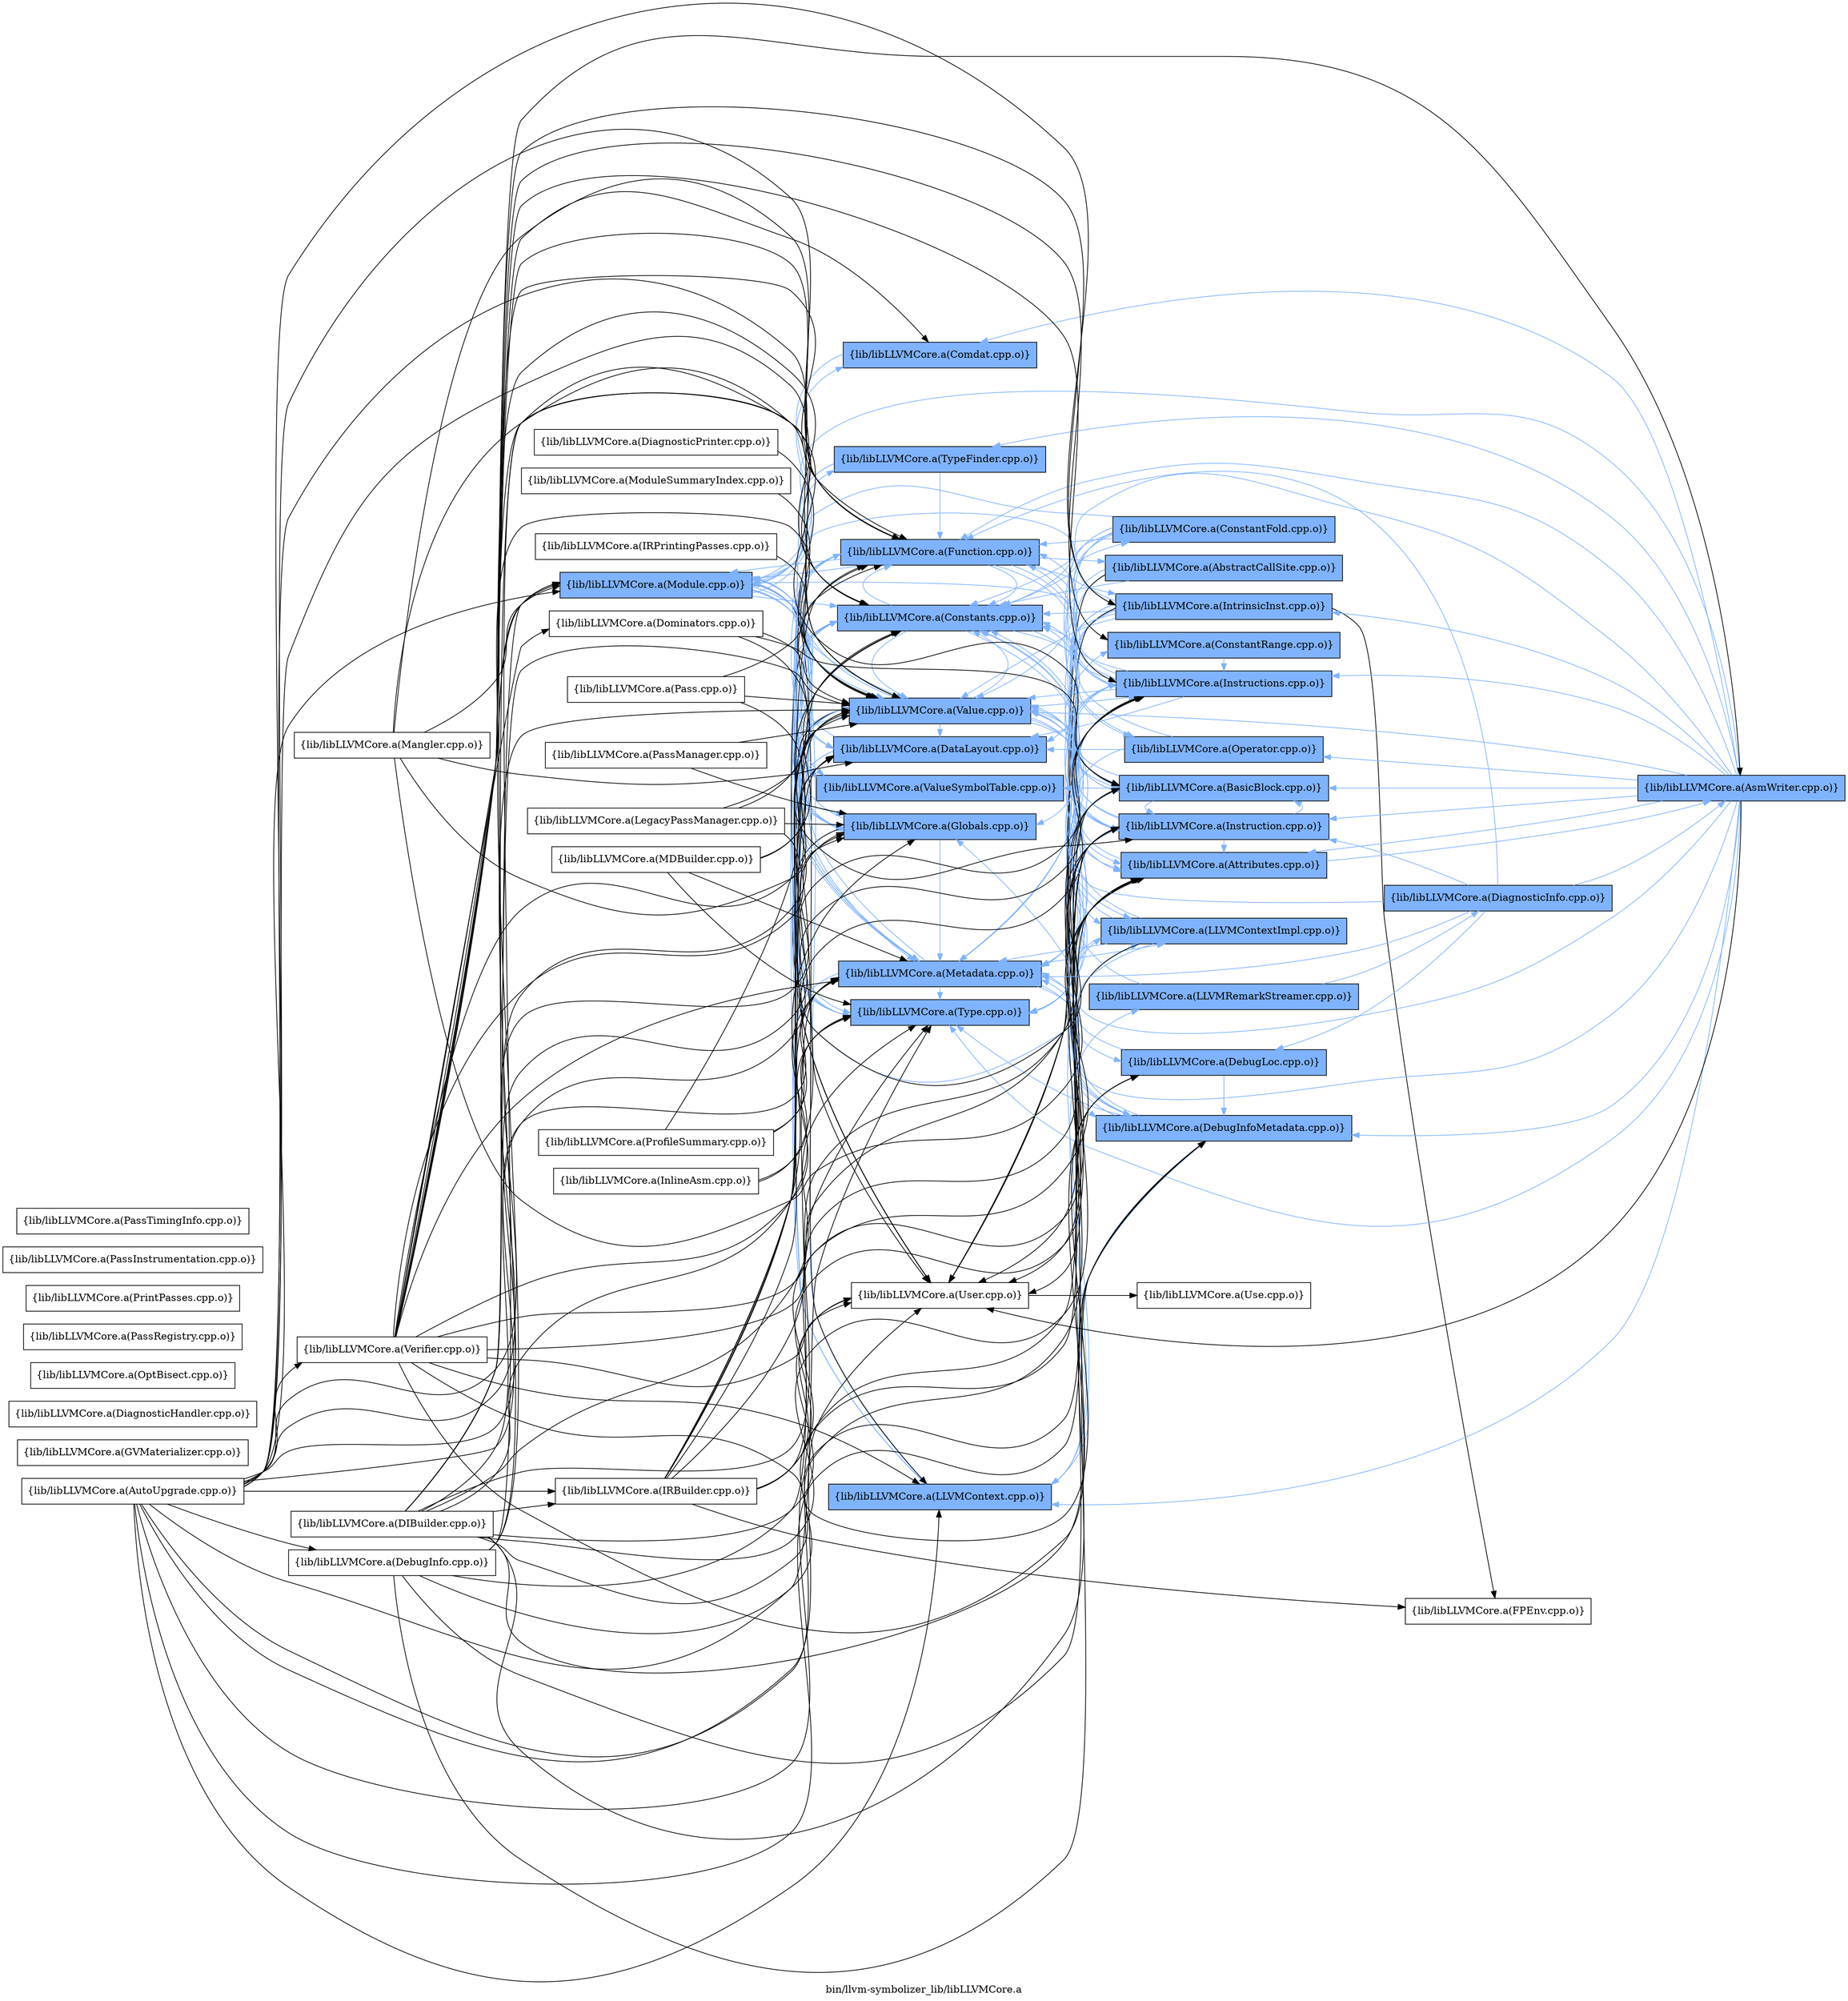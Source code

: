 digraph "bin/llvm-symbolizer_lib/libLLVMCore.a" {
	label="bin/llvm-symbolizer_lib/libLLVMCore.a";
	rankdir=LR;
	{ rank=same; Node0x55755f115a98;  }
	{ rank=same; Node0x55755f116588; Node0x55755f1157c8; Node0x55755f11aae8; Node0x55755f11bcb8; Node0x55755f11c9d8; Node0x55755f11d798; Node0x55755f1161c8; Node0x55755f119558; Node0x55755f118838; Node0x55755f118018; Node0x55755f117348; Node0x55755f11dba8;  }
	{ rank=same; Node0x55755f114a58; Node0x55755f117b68; Node0x55755f117e38; Node0x55755f1172f8; Node0x55755f11c398; Node0x55755f118e28; Node0x55755f1156d8; Node0x55755f116df8; Node0x55755f11cf78; Node0x55755f115728; Node0x55755f11c488; Node0x55755f114b98; Node0x55755f1158b8; Node0x55755f1187e8;  }

	Node0x55755f115a98 [shape=record,shape=box,group=1,style=filled,fillcolor="0.600000 0.5 1",label="{lib/libLLVMCore.a(Module.cpp.o)}"];
	Node0x55755f115a98 -> Node0x55755f116588[color="0.600000 0.5 1"];
	Node0x55755f115a98 -> Node0x55755f1157c8[color="0.600000 0.5 1"];
	Node0x55755f115a98 -> Node0x55755f11aae8[color="0.600000 0.5 1"];
	Node0x55755f115a98 -> Node0x55755f11bcb8[color="0.600000 0.5 1"];
	Node0x55755f115a98 -> Node0x55755f11c9d8[color="0.600000 0.5 1"];
	Node0x55755f115a98 -> Node0x55755f11d798[color="0.600000 0.5 1"];
	Node0x55755f115a98 -> Node0x55755f1161c8[color="0.600000 0.5 1"];
	Node0x55755f115a98 -> Node0x55755f119558[color="0.600000 0.5 1"];
	Node0x55755f115a98 -> Node0x55755f118838[color="0.600000 0.5 1"];
	Node0x55755f115a98 -> Node0x55755f118018;
	Node0x55755f115a98 -> Node0x55755f117348[color="0.600000 0.5 1"];
	Node0x55755f115a98 -> Node0x55755f11dba8[color="0.600000 0.5 1"];
	Node0x55755f1157c8 [shape=record,shape=box,group=1,style=filled,fillcolor="0.600000 0.5 1",label="{lib/libLLVMCore.a(Globals.cpp.o)}"];
	Node0x55755f1157c8 -> Node0x55755f116588[color="0.600000 0.5 1"];
	Node0x55755f1157c8 -> Node0x55755f11c9d8[color="0.600000 0.5 1"];
	Node0x55755f1157c8 -> Node0x55755f1161c8[color="0.600000 0.5 1"];
	Node0x55755f1157c8 -> Node0x55755f115a98[color="0.600000 0.5 1"];
	Node0x55755f1157c8 -> Node0x55755f119558[color="0.600000 0.5 1"];
	Node0x55755f1157c8 -> Node0x55755f118018;
	Node0x55755f1157c8 -> Node0x55755f117348[color="0.600000 0.5 1"];
	Node0x55755f116998 [shape=record,shape=box,group=0,label="{lib/libLLVMCore.a(Mangler.cpp.o)}"];
	Node0x55755f116998 -> Node0x55755f116588;
	Node0x55755f116998 -> Node0x55755f1157c8;
	Node0x55755f116998 -> Node0x55755f1172f8;
	Node0x55755f116998 -> Node0x55755f11d798;
	Node0x55755f116998 -> Node0x55755f115a98;
	Node0x55755f116998 -> Node0x55755f117348;
	Node0x55755f117348 [shape=record,shape=box,group=1,style=filled,fillcolor="0.600000 0.5 1",label="{lib/libLLVMCore.a(Value.cpp.o)}"];
	Node0x55755f117348 -> Node0x55755f116588[color="0.600000 0.5 1"];
	Node0x55755f117348 -> Node0x55755f1157c8[color="0.600000 0.5 1"];
	Node0x55755f117348 -> Node0x55755f116df8[color="0.600000 0.5 1"];
	Node0x55755f117348 -> Node0x55755f117b68[color="0.600000 0.5 1"];
	Node0x55755f117348 -> Node0x55755f11aae8[color="0.600000 0.5 1"];
	Node0x55755f117348 -> Node0x55755f1172f8[color="0.600000 0.5 1"];
	Node0x55755f117348 -> Node0x55755f11c398[color="0.600000 0.5 1"];
	Node0x55755f117348 -> Node0x55755f11c9d8[color="0.600000 0.5 1"];
	Node0x55755f117348 -> Node0x55755f11d798[color="0.600000 0.5 1"];
	Node0x55755f117348 -> Node0x55755f118e28[color="0.600000 0.5 1"];
	Node0x55755f117348 -> Node0x55755f1161c8[color="0.600000 0.5 1"];
	Node0x55755f117348 -> Node0x55755f119558[color="0.600000 0.5 1"];
	Node0x55755f117348 -> Node0x55755f118018;
	Node0x55755f117348 -> Node0x55755f11dba8[color="0.600000 0.5 1"];
	Node0x55755f11bcb8 [shape=record,shape=box,group=1,style=filled,fillcolor="0.600000 0.5 1",label="{lib/libLLVMCore.a(Comdat.cpp.o)}"];
	Node0x55755f11bcb8 -> Node0x55755f115a98[color="0.600000 0.5 1"];
	Node0x55755f11d798 [shape=record,shape=box,group=1,style=filled,fillcolor="0.600000 0.5 1",label="{lib/libLLVMCore.a(DataLayout.cpp.o)}"];
	Node0x55755f11d798 -> Node0x55755f1157c8[color="0.600000 0.5 1"];
	Node0x55755f11d798 -> Node0x55755f115a98[color="0.600000 0.5 1"];
	Node0x55755f11d798 -> Node0x55755f119558[color="0.600000 0.5 1"];
	Node0x55755f1161c8 [shape=record,shape=box,group=1,style=filled,fillcolor="0.600000 0.5 1",label="{lib/libLLVMCore.a(Metadata.cpp.o)}"];
	Node0x55755f1161c8 -> Node0x55755f11aae8[color="0.600000 0.5 1"];
	Node0x55755f1161c8 -> Node0x55755f11c488[color="0.600000 0.5 1"];
	Node0x55755f1161c8 -> Node0x55755f11c9d8[color="0.600000 0.5 1"];
	Node0x55755f1161c8 -> Node0x55755f114b98[color="0.600000 0.5 1"];
	Node0x55755f1161c8 -> Node0x55755f1158b8[color="0.600000 0.5 1"];
	Node0x55755f1161c8 -> Node0x55755f118e28[color="0.600000 0.5 1"];
	Node0x55755f1161c8 -> Node0x55755f115a98[color="0.600000 0.5 1"];
	Node0x55755f1161c8 -> Node0x55755f119558[color="0.600000 0.5 1"];
	Node0x55755f1161c8 -> Node0x55755f117348[color="0.600000 0.5 1"];
	Node0x55755f116588 [shape=record,shape=box,group=1,style=filled,fillcolor="0.600000 0.5 1",label="{lib/libLLVMCore.a(Function.cpp.o)}"];
	Node0x55755f116588 -> Node0x55755f114a58[color="0.600000 0.5 1"];
	Node0x55755f116588 -> Node0x55755f117b68[color="0.600000 0.5 1"];
	Node0x55755f116588 -> Node0x55755f117e38[color="0.600000 0.5 1"];
	Node0x55755f116588 -> Node0x55755f11aae8[color="0.600000 0.5 1"];
	Node0x55755f116588 -> Node0x55755f1172f8[color="0.600000 0.5 1"];
	Node0x55755f116588 -> Node0x55755f11c398[color="0.600000 0.5 1"];
	Node0x55755f116588 -> Node0x55755f11c9d8[color="0.600000 0.5 1"];
	Node0x55755f116588 -> Node0x55755f11d798[color="0.600000 0.5 1"];
	Node0x55755f116588 -> Node0x55755f1161c8[color="0.600000 0.5 1"];
	Node0x55755f116588 -> Node0x55755f115a98[color="0.600000 0.5 1"];
	Node0x55755f116588 -> Node0x55755f119558[color="0.600000 0.5 1"];
	Node0x55755f116588 -> Node0x55755f118018;
	Node0x55755f116588 -> Node0x55755f117348[color="0.600000 0.5 1"];
	Node0x55755f116588 -> Node0x55755f11dba8[color="0.600000 0.5 1"];
	Node0x55755f114b48 [shape=record,shape=box,group=0,label="{lib/libLLVMCore.a(GVMaterializer.cpp.o)}"];
	Node0x55755f119738 [shape=record,shape=box,group=0,label="{lib/libLLVMCore.a(InlineAsm.cpp.o)}"];
	Node0x55755f119738 -> Node0x55755f119558;
	Node0x55755f119738 -> Node0x55755f117348;
	Node0x55755f116df8 [shape=record,shape=box,group=1,style=filled,fillcolor="0.600000 0.5 1",label="{lib/libLLVMCore.a(Instruction.cpp.o)}"];
	Node0x55755f116df8 -> Node0x55755f117b68[color="0.600000 0.5 1"];
	Node0x55755f116df8 -> Node0x55755f1172f8[color="0.600000 0.5 1"];
	Node0x55755f116df8 -> Node0x55755f11c398[color="0.600000 0.5 1"];
	Node0x55755f116df8 -> Node0x55755f11c9d8[color="0.600000 0.5 1"];
	Node0x55755f116df8 -> Node0x55755f1161c8[color="0.600000 0.5 1"];
	Node0x55755f116df8 -> Node0x55755f118018;
	Node0x55755f116df8 -> Node0x55755f117348[color="0.600000 0.5 1"];
	Node0x55755f117b68 [shape=record,shape=box,group=1,style=filled,fillcolor="0.600000 0.5 1",label="{lib/libLLVMCore.a(Instructions.cpp.o)}"];
	Node0x55755f117b68 -> Node0x55755f116588[color="0.600000 0.5 1"];
	Node0x55755f117b68 -> Node0x55755f116df8[color="0.600000 0.5 1"];
	Node0x55755f117b68 -> Node0x55755f1172f8[color="0.600000 0.5 1"];
	Node0x55755f117b68 -> Node0x55755f11c398[color="0.600000 0.5 1"];
	Node0x55755f117b68 -> Node0x55755f11c9d8[color="0.600000 0.5 1"];
	Node0x55755f117b68 -> Node0x55755f11d798[color="0.600000 0.5 1"];
	Node0x55755f117b68 -> Node0x55755f118e28[color="0.600000 0.5 1"];
	Node0x55755f117b68 -> Node0x55755f1161c8[color="0.600000 0.5 1"];
	Node0x55755f117b68 -> Node0x55755f115a98[color="0.600000 0.5 1"];
	Node0x55755f117b68 -> Node0x55755f119558[color="0.600000 0.5 1"];
	Node0x55755f117b68 -> Node0x55755f118018;
	Node0x55755f117b68 -> Node0x55755f117348[color="0.600000 0.5 1"];
	Node0x55755f11aae8 [shape=record,shape=box,group=1,style=filled,fillcolor="0.600000 0.5 1",label="{lib/libLLVMCore.a(LLVMContext.cpp.o)}"];
	Node0x55755f11aae8 -> Node0x55755f118e28[color="0.600000 0.5 1"];
	Node0x55755f11aae8 -> Node0x55755f1156d8[color="0.600000 0.5 1"];
	Node0x55755f1172f8 [shape=record,shape=box,group=1,style=filled,fillcolor="0.600000 0.5 1",label="{lib/libLLVMCore.a(Attributes.cpp.o)}"];
	Node0x55755f1172f8 -> Node0x55755f116588[color="0.600000 0.5 1"];
	Node0x55755f1172f8 -> Node0x55755f118068[color="0.600000 0.5 1"];
	Node0x55755f116038 [shape=record,shape=box,group=0,label="{lib/libLLVMCore.a(AutoUpgrade.cpp.o)}"];
	Node0x55755f116038 -> Node0x55755f116588;
	Node0x55755f116038 -> Node0x55755f1157c8;
	Node0x55755f116038 -> Node0x55755f1183d8;
	Node0x55755f116038 -> Node0x55755f116df8;
	Node0x55755f116038 -> Node0x55755f117b68;
	Node0x55755f116038 -> Node0x55755f117e38;
	Node0x55755f116038 -> Node0x55755f11aae8;
	Node0x55755f116038 -> Node0x55755f1172f8;
	Node0x55755f116038 -> Node0x55755f11c398;
	Node0x55755f116038 -> Node0x55755f11c9d8;
	Node0x55755f116038 -> Node0x55755f11d798;
	Node0x55755f116038 -> Node0x55755f11dfb8;
	Node0x55755f116038 -> Node0x55755f1161c8;
	Node0x55755f116038 -> Node0x55755f115a98;
	Node0x55755f116038 -> Node0x55755f119558;
	Node0x55755f116038 -> Node0x55755f118018;
	Node0x55755f116038 -> Node0x55755f117348;
	Node0x55755f116038 -> Node0x55755f11de78;
	Node0x55755f11c398 [shape=record,shape=box,group=1,style=filled,fillcolor="0.600000 0.5 1",label="{lib/libLLVMCore.a(BasicBlock.cpp.o)}"];
	Node0x55755f11c398 -> Node0x55755f116df8[color="0.600000 0.5 1"];
	Node0x55755f11c398 -> Node0x55755f11c9d8[color="0.600000 0.5 1"];
	Node0x55755f11c398 -> Node0x55755f1161c8[color="0.600000 0.5 1"];
	Node0x55755f11c398 -> Node0x55755f119558[color="0.600000 0.5 1"];
	Node0x55755f11c398 -> Node0x55755f118018;
	Node0x55755f11c398 -> Node0x55755f117348[color="0.600000 0.5 1"];
	Node0x55755f11c398 -> Node0x55755f11dba8[color="0.600000 0.5 1"];
	Node0x55755f11c488 [shape=record,shape=box,group=1,style=filled,fillcolor="0.600000 0.5 1",label="{lib/libLLVMCore.a(ConstantRange.cpp.o)}"];
	Node0x55755f11c488 -> Node0x55755f117b68[color="0.600000 0.5 1"];
	Node0x55755f11c9d8 [shape=record,shape=box,group=1,style=filled,fillcolor="0.600000 0.5 1",label="{lib/libLLVMCore.a(Constants.cpp.o)}"];
	Node0x55755f11c9d8 -> Node0x55755f116588[color="0.600000 0.5 1"];
	Node0x55755f11c9d8 -> Node0x55755f1157c8[color="0.600000 0.5 1"];
	Node0x55755f11c9d8 -> Node0x55755f116df8[color="0.600000 0.5 1"];
	Node0x55755f11c9d8 -> Node0x55755f117b68[color="0.600000 0.5 1"];
	Node0x55755f11c9d8 -> Node0x55755f11cf78[color="0.600000 0.5 1"];
	Node0x55755f11c9d8 -> Node0x55755f115728[color="0.600000 0.5 1"];
	Node0x55755f11c9d8 -> Node0x55755f119558[color="0.600000 0.5 1"];
	Node0x55755f11c9d8 -> Node0x55755f118018;
	Node0x55755f11c9d8 -> Node0x55755f117348[color="0.600000 0.5 1"];
	Node0x55755f11dfb8 [shape=record,shape=box,group=0,label="{lib/libLLVMCore.a(DebugInfo.cpp.o)}"];
	Node0x55755f11dfb8 -> Node0x55755f116588;
	Node0x55755f11dfb8 -> Node0x55755f116df8;
	Node0x55755f11dfb8 -> Node0x55755f114b98;
	Node0x55755f11dfb8 -> Node0x55755f1158b8;
	Node0x55755f11dfb8 -> Node0x55755f1161c8;
	Node0x55755f11dfb8 -> Node0x55755f115a98;
	Node0x55755f11dfb8 -> Node0x55755f117348;
	Node0x55755f114b98 [shape=record,shape=box,group=1,style=filled,fillcolor="0.600000 0.5 1",label="{lib/libLLVMCore.a(DebugInfoMetadata.cpp.o)}"];
	Node0x55755f114b98 -> Node0x55755f11aae8[color="0.600000 0.5 1"];
	Node0x55755f114b98 -> Node0x55755f11c9d8[color="0.600000 0.5 1"];
	Node0x55755f114b98 -> Node0x55755f118e28[color="0.600000 0.5 1"];
	Node0x55755f114b98 -> Node0x55755f1161c8[color="0.600000 0.5 1"];
	Node0x55755f114b98 -> Node0x55755f119558[color="0.600000 0.5 1"];
	Node0x55755f1158b8 [shape=record,shape=box,group=1,style=filled,fillcolor="0.600000 0.5 1",label="{lib/libLLVMCore.a(DebugLoc.cpp.o)}"];
	Node0x55755f1158b8 -> Node0x55755f114b98[color="0.600000 0.5 1"];
	Node0x55755f1158b8 -> Node0x55755f1161c8[color="0.600000 0.5 1"];
	Node0x55755f119558 [shape=record,shape=box,group=1,style=filled,fillcolor="0.600000 0.5 1",label="{lib/libLLVMCore.a(Type.cpp.o)}"];
	Node0x55755f119558 -> Node0x55755f11c9d8[color="0.600000 0.5 1"];
	Node0x55755f118018 [shape=record,shape=box,group=0,label="{lib/libLLVMCore.a(User.cpp.o)}"];
	Node0x55755f118018 -> Node0x55755f1187e8;
	Node0x55755f11de78 [shape=record,shape=box,group=0,label="{lib/libLLVMCore.a(Verifier.cpp.o)}"];
	Node0x55755f11de78 -> Node0x55755f116588;
	Node0x55755f11de78 -> Node0x55755f1157c8;
	Node0x55755f11de78 -> Node0x55755f116df8;
	Node0x55755f11de78 -> Node0x55755f117b68;
	Node0x55755f11de78 -> Node0x55755f117e38;
	Node0x55755f11de78 -> Node0x55755f11aae8;
	Node0x55755f11de78 -> Node0x55755f1172f8;
	Node0x55755f11de78 -> Node0x55755f118068;
	Node0x55755f11de78 -> Node0x55755f11c398;
	Node0x55755f11de78 -> Node0x55755f11bcb8;
	Node0x55755f11de78 -> Node0x55755f11c488;
	Node0x55755f11de78 -> Node0x55755f11c9d8;
	Node0x55755f11de78 -> Node0x55755f11d798;
	Node0x55755f11de78 -> Node0x55755f114b98;
	Node0x55755f11de78 -> Node0x55755f1158b8;
	Node0x55755f11de78 -> Node0x55755f1161c8;
	Node0x55755f11de78 -> Node0x55755f115a98;
	Node0x55755f11de78 -> Node0x55755f119558;
	Node0x55755f11de78 -> Node0x55755f118018;
	Node0x55755f11de78 -> Node0x55755f117348;
	Node0x55755f11de78 -> Node0x55755f11ab38;
	Node0x55755f117e38 [shape=record,shape=box,group=1,style=filled,fillcolor="0.600000 0.5 1",label="{lib/libLLVMCore.a(IntrinsicInst.cpp.o)}"];
	Node0x55755f117e38 -> Node0x55755f119058;
	Node0x55755f117e38 -> Node0x55755f116df8[color="0.600000 0.5 1"];
	Node0x55755f117e38 -> Node0x55755f117b68[color="0.600000 0.5 1"];
	Node0x55755f117e38 -> Node0x55755f11c398[color="0.600000 0.5 1"];
	Node0x55755f117e38 -> Node0x55755f11c9d8[color="0.600000 0.5 1"];
	Node0x55755f117e38 -> Node0x55755f11d798[color="0.600000 0.5 1"];
	Node0x55755f117e38 -> Node0x55755f114b98[color="0.600000 0.5 1"];
	Node0x55755f117e38 -> Node0x55755f1161c8[color="0.600000 0.5 1"];
	Node0x55755f117e38 -> Node0x55755f115a98[color="0.600000 0.5 1"];
	Node0x55755f117e38 -> Node0x55755f119558[color="0.600000 0.5 1"];
	Node0x55755f117e38 -> Node0x55755f118018;
	Node0x55755f117e38 -> Node0x55755f117348[color="0.600000 0.5 1"];
	Node0x55755f118068 [shape=record,shape=box,group=1,style=filled,fillcolor="0.600000 0.5 1",label="{lib/libLLVMCore.a(AsmWriter.cpp.o)}"];
	Node0x55755f118068 -> Node0x55755f116588[color="0.600000 0.5 1"];
	Node0x55755f118068 -> Node0x55755f1157c8[color="0.600000 0.5 1"];
	Node0x55755f118068 -> Node0x55755f116df8[color="0.600000 0.5 1"];
	Node0x55755f118068 -> Node0x55755f117b68[color="0.600000 0.5 1"];
	Node0x55755f118068 -> Node0x55755f117e38[color="0.600000 0.5 1"];
	Node0x55755f118068 -> Node0x55755f11aae8[color="0.600000 0.5 1"];
	Node0x55755f118068 -> Node0x55755f1172f8[color="0.600000 0.5 1"];
	Node0x55755f118068 -> Node0x55755f11c398[color="0.600000 0.5 1"];
	Node0x55755f118068 -> Node0x55755f11bcb8[color="0.600000 0.5 1"];
	Node0x55755f118068 -> Node0x55755f11c9d8[color="0.600000 0.5 1"];
	Node0x55755f118068 -> Node0x55755f114b98[color="0.600000 0.5 1"];
	Node0x55755f118068 -> Node0x55755f1161c8[color="0.600000 0.5 1"];
	Node0x55755f118068 -> Node0x55755f115a98[color="0.600000 0.5 1"];
	Node0x55755f118068 -> Node0x55755f115728[color="0.600000 0.5 1"];
	Node0x55755f118068 -> Node0x55755f119558[color="0.600000 0.5 1"];
	Node0x55755f118068 -> Node0x55755f118838[color="0.600000 0.5 1"];
	Node0x55755f118068 -> Node0x55755f118018;
	Node0x55755f118068 -> Node0x55755f117348[color="0.600000 0.5 1"];
	Node0x55755f115728 [shape=record,shape=box,group=1,style=filled,fillcolor="0.600000 0.5 1",label="{lib/libLLVMCore.a(Operator.cpp.o)}"];
	Node0x55755f115728 -> Node0x55755f11c9d8[color="0.600000 0.5 1"];
	Node0x55755f115728 -> Node0x55755f11d798[color="0.600000 0.5 1"];
	Node0x55755f115728 -> Node0x55755f119558[color="0.600000 0.5 1"];
	Node0x55755f118838 [shape=record,shape=box,group=1,style=filled,fillcolor="0.600000 0.5 1",label="{lib/libLLVMCore.a(TypeFinder.cpp.o)}"];
	Node0x55755f118838 -> Node0x55755f116588[color="0.600000 0.5 1"];
	Node0x55755f118838 -> Node0x55755f1157c8[color="0.600000 0.5 1"];
	Node0x55755f118838 -> Node0x55755f1161c8[color="0.600000 0.5 1"];
	Node0x55755f1183d8 [shape=record,shape=box,group=0,label="{lib/libLLVMCore.a(IRBuilder.cpp.o)}"];
	Node0x55755f1183d8 -> Node0x55755f116588;
	Node0x55755f1183d8 -> Node0x55755f1157c8;
	Node0x55755f1183d8 -> Node0x55755f119058;
	Node0x55755f1183d8 -> Node0x55755f116df8;
	Node0x55755f1183d8 -> Node0x55755f117b68;
	Node0x55755f1183d8 -> Node0x55755f1172f8;
	Node0x55755f1183d8 -> Node0x55755f11c398;
	Node0x55755f1183d8 -> Node0x55755f11c9d8;
	Node0x55755f1183d8 -> Node0x55755f11d798;
	Node0x55755f1183d8 -> Node0x55755f1161c8;
	Node0x55755f1183d8 -> Node0x55755f119558;
	Node0x55755f1183d8 -> Node0x55755f118018;
	Node0x55755f1183d8 -> Node0x55755f117348;
	Node0x55755f11dba8 [shape=record,shape=box,group=1,style=filled,fillcolor="0.600000 0.5 1",label="{lib/libLLVMCore.a(ValueSymbolTable.cpp.o)}"];
	Node0x55755f11dba8 -> Node0x55755f117348[color="0.600000 0.5 1"];
	Node0x55755f11cf78 [shape=record,shape=box,group=1,style=filled,fillcolor="0.600000 0.5 1",label="{lib/libLLVMCore.a(ConstantFold.cpp.o)}"];
	Node0x55755f11cf78 -> Node0x55755f116588[color="0.600000 0.5 1"];
	Node0x55755f11cf78 -> Node0x55755f1157c8[color="0.600000 0.5 1"];
	Node0x55755f11cf78 -> Node0x55755f117b68[color="0.600000 0.5 1"];
	Node0x55755f11cf78 -> Node0x55755f11c9d8[color="0.600000 0.5 1"];
	Node0x55755f11cf78 -> Node0x55755f115a98[color="0.600000 0.5 1"];
	Node0x55755f11cf78 -> Node0x55755f115728[color="0.600000 0.5 1"];
	Node0x55755f11cf78 -> Node0x55755f119558[color="0.600000 0.5 1"];
	Node0x55755f11cf78 -> Node0x55755f117348[color="0.600000 0.5 1"];
	Node0x55755f114a08 [shape=record,shape=box,group=0,label="{lib/libLLVMCore.a(DIBuilder.cpp.o)}"];
	Node0x55755f114a08 -> Node0x55755f116588;
	Node0x55755f114a08 -> Node0x55755f1183d8;
	Node0x55755f114a08 -> Node0x55755f116df8;
	Node0x55755f114a08 -> Node0x55755f117b68;
	Node0x55755f114a08 -> Node0x55755f1172f8;
	Node0x55755f114a08 -> Node0x55755f11c398;
	Node0x55755f114a08 -> Node0x55755f11c9d8;
	Node0x55755f114a08 -> Node0x55755f114b98;
	Node0x55755f114a08 -> Node0x55755f1158b8;
	Node0x55755f114a08 -> Node0x55755f1161c8;
	Node0x55755f114a08 -> Node0x55755f115a98;
	Node0x55755f114a08 -> Node0x55755f119558;
	Node0x55755f114a08 -> Node0x55755f118018;
	Node0x55755f114a08 -> Node0x55755f117348;
	Node0x55755f118e28 [shape=record,shape=box,group=1,style=filled,fillcolor="0.600000 0.5 1",label="{lib/libLLVMCore.a(LLVMContextImpl.cpp.o)}"];
	Node0x55755f118e28 -> Node0x55755f11c9d8[color="0.600000 0.5 1"];
	Node0x55755f118e28 -> Node0x55755f114b98[color="0.600000 0.5 1"];
	Node0x55755f118e28 -> Node0x55755f1161c8[color="0.600000 0.5 1"];
	Node0x55755f118e28 -> Node0x55755f115a98[color="0.600000 0.5 1"];
	Node0x55755f118e28 -> Node0x55755f118018;
	Node0x55755f118e28 -> Node0x55755f117348[color="0.600000 0.5 1"];
	Node0x55755f115e08 [shape=record,shape=box,group=1,style=filled,fillcolor="0.600000 0.5 1",label="{lib/libLLVMCore.a(DiagnosticInfo.cpp.o)}"];
	Node0x55755f115e08 -> Node0x55755f116588[color="0.600000 0.5 1"];
	Node0x55755f115e08 -> Node0x55755f116df8[color="0.600000 0.5 1"];
	Node0x55755f115e08 -> Node0x55755f118068[color="0.600000 0.5 1"];
	Node0x55755f115e08 -> Node0x55755f1158b8[color="0.600000 0.5 1"];
	Node0x55755f115e08 -> Node0x55755f1161c8[color="0.600000 0.5 1"];
	Node0x55755f115e08 -> Node0x55755f117348[color="0.600000 0.5 1"];
	Node0x55755f114a58 [shape=record,shape=box,group=1,style=filled,fillcolor="0.600000 0.5 1",label="{lib/libLLVMCore.a(AbstractCallSite.cpp.o)}"];
	Node0x55755f114a58 -> Node0x55755f117b68[color="0.600000 0.5 1"];
	Node0x55755f114a58 -> Node0x55755f11c9d8[color="0.600000 0.5 1"];
	Node0x55755f114a58 -> Node0x55755f1161c8[color="0.600000 0.5 1"];
	Node0x55755f114a58 -> Node0x55755f118018;
	Node0x55755f119058 [shape=record,shape=box,group=0,label="{lib/libLLVMCore.a(FPEnv.cpp.o)}"];
	Node0x55755f1156d8 [shape=record,shape=box,group=1,style=filled,fillcolor="0.600000 0.5 1",label="{lib/libLLVMCore.a(LLVMRemarkStreamer.cpp.o)}"];
	Node0x55755f1156d8 -> Node0x55755f115e08[color="0.600000 0.5 1"];
	Node0x55755f1156d8 -> Node0x55755f117348[color="0.600000 0.5 1"];
	Node0x55755f119698 [shape=record,shape=box,group=0,label="{lib/libLLVMCore.a(DiagnosticPrinter.cpp.o)}"];
	Node0x55755f119698 -> Node0x55755f117348;
	Node0x55755f118798 [shape=record,shape=box,group=0,label="{lib/libLLVMCore.a(DiagnosticHandler.cpp.o)}"];
	Node0x55755f114788 [shape=record,shape=box,group=0,label="{lib/libLLVMCore.a(MDBuilder.cpp.o)}"];
	Node0x55755f114788 -> Node0x55755f11c9d8;
	Node0x55755f114788 -> Node0x55755f1161c8;
	Node0x55755f114788 -> Node0x55755f119558;
	Node0x55755f114788 -> Node0x55755f117348;
	Node0x55755f11df18 [shape=record,shape=box,group=0,label="{lib/libLLVMCore.a(ModuleSummaryIndex.cpp.o)}"];
	Node0x55755f11df18 -> Node0x55755f117348;
	Node0x55755f115458 [shape=record,shape=box,group=0,label="{lib/libLLVMCore.a(OptBisect.cpp.o)}"];
	Node0x55755f1147d8 [shape=record,shape=box,group=0,label="{lib/libLLVMCore.a(ProfileSummary.cpp.o)}"];
	Node0x55755f1147d8 -> Node0x55755f11c9d8;
	Node0x55755f1147d8 -> Node0x55755f1161c8;
	Node0x55755f1147d8 -> Node0x55755f119558;
	Node0x55755f1187e8 [shape=record,shape=box,group=0,label="{lib/libLLVMCore.a(Use.cpp.o)}"];
	Node0x55755f11ab38 [shape=record,shape=box,group=0,label="{lib/libLLVMCore.a(Dominators.cpp.o)}"];
	Node0x55755f11ab38 -> Node0x55755f116df8;
	Node0x55755f11ab38 -> Node0x55755f11c398;
	Node0x55755f11ab38 -> Node0x55755f117348;
	Node0x55755f11e148 [shape=record,shape=box,group=0,label="{lib/libLLVMCore.a(PassRegistry.cpp.o)}"];
	Node0x55755f114828 [shape=record,shape=box,group=0,label="{lib/libLLVMCore.a(Pass.cpp.o)}"];
	Node0x55755f114828 -> Node0x55755f116588;
	Node0x55755f114828 -> Node0x55755f1172f8;
	Node0x55755f114828 -> Node0x55755f117348;
	Node0x55755f115bd8 [shape=record,shape=box,group=0,label="{lib/libLLVMCore.a(IRPrintingPasses.cpp.o)}"];
	Node0x55755f115bd8 -> Node0x55755f117348;
	Node0x55755f1160d8 [shape=record,shape=box,group=0,label="{lib/libLLVMCore.a(PrintPasses.cpp.o)}"];
	Node0x55755f115ea8 [shape=record,shape=box,group=0,label="{lib/libLLVMCore.a(PassManager.cpp.o)}"];
	Node0x55755f115ea8 -> Node0x55755f1157c8;
	Node0x55755f115ea8 -> Node0x55755f117348;
	Node0x55755f116498 [shape=record,shape=box,group=0,label="{lib/libLLVMCore.a(PassInstrumentation.cpp.o)}"];
	Node0x55755f118338 [shape=record,shape=box,group=0,label="{lib/libLLVMCore.a(LegacyPassManager.cpp.o)}"];
	Node0x55755f118338 -> Node0x55755f116588;
	Node0x55755f118338 -> Node0x55755f1157c8;
	Node0x55755f118338 -> Node0x55755f11aae8;
	Node0x55755f118338 -> Node0x55755f117348;
	Node0x55755f118978 [shape=record,shape=box,group=0,label="{lib/libLLVMCore.a(PassTimingInfo.cpp.o)}"];
}
